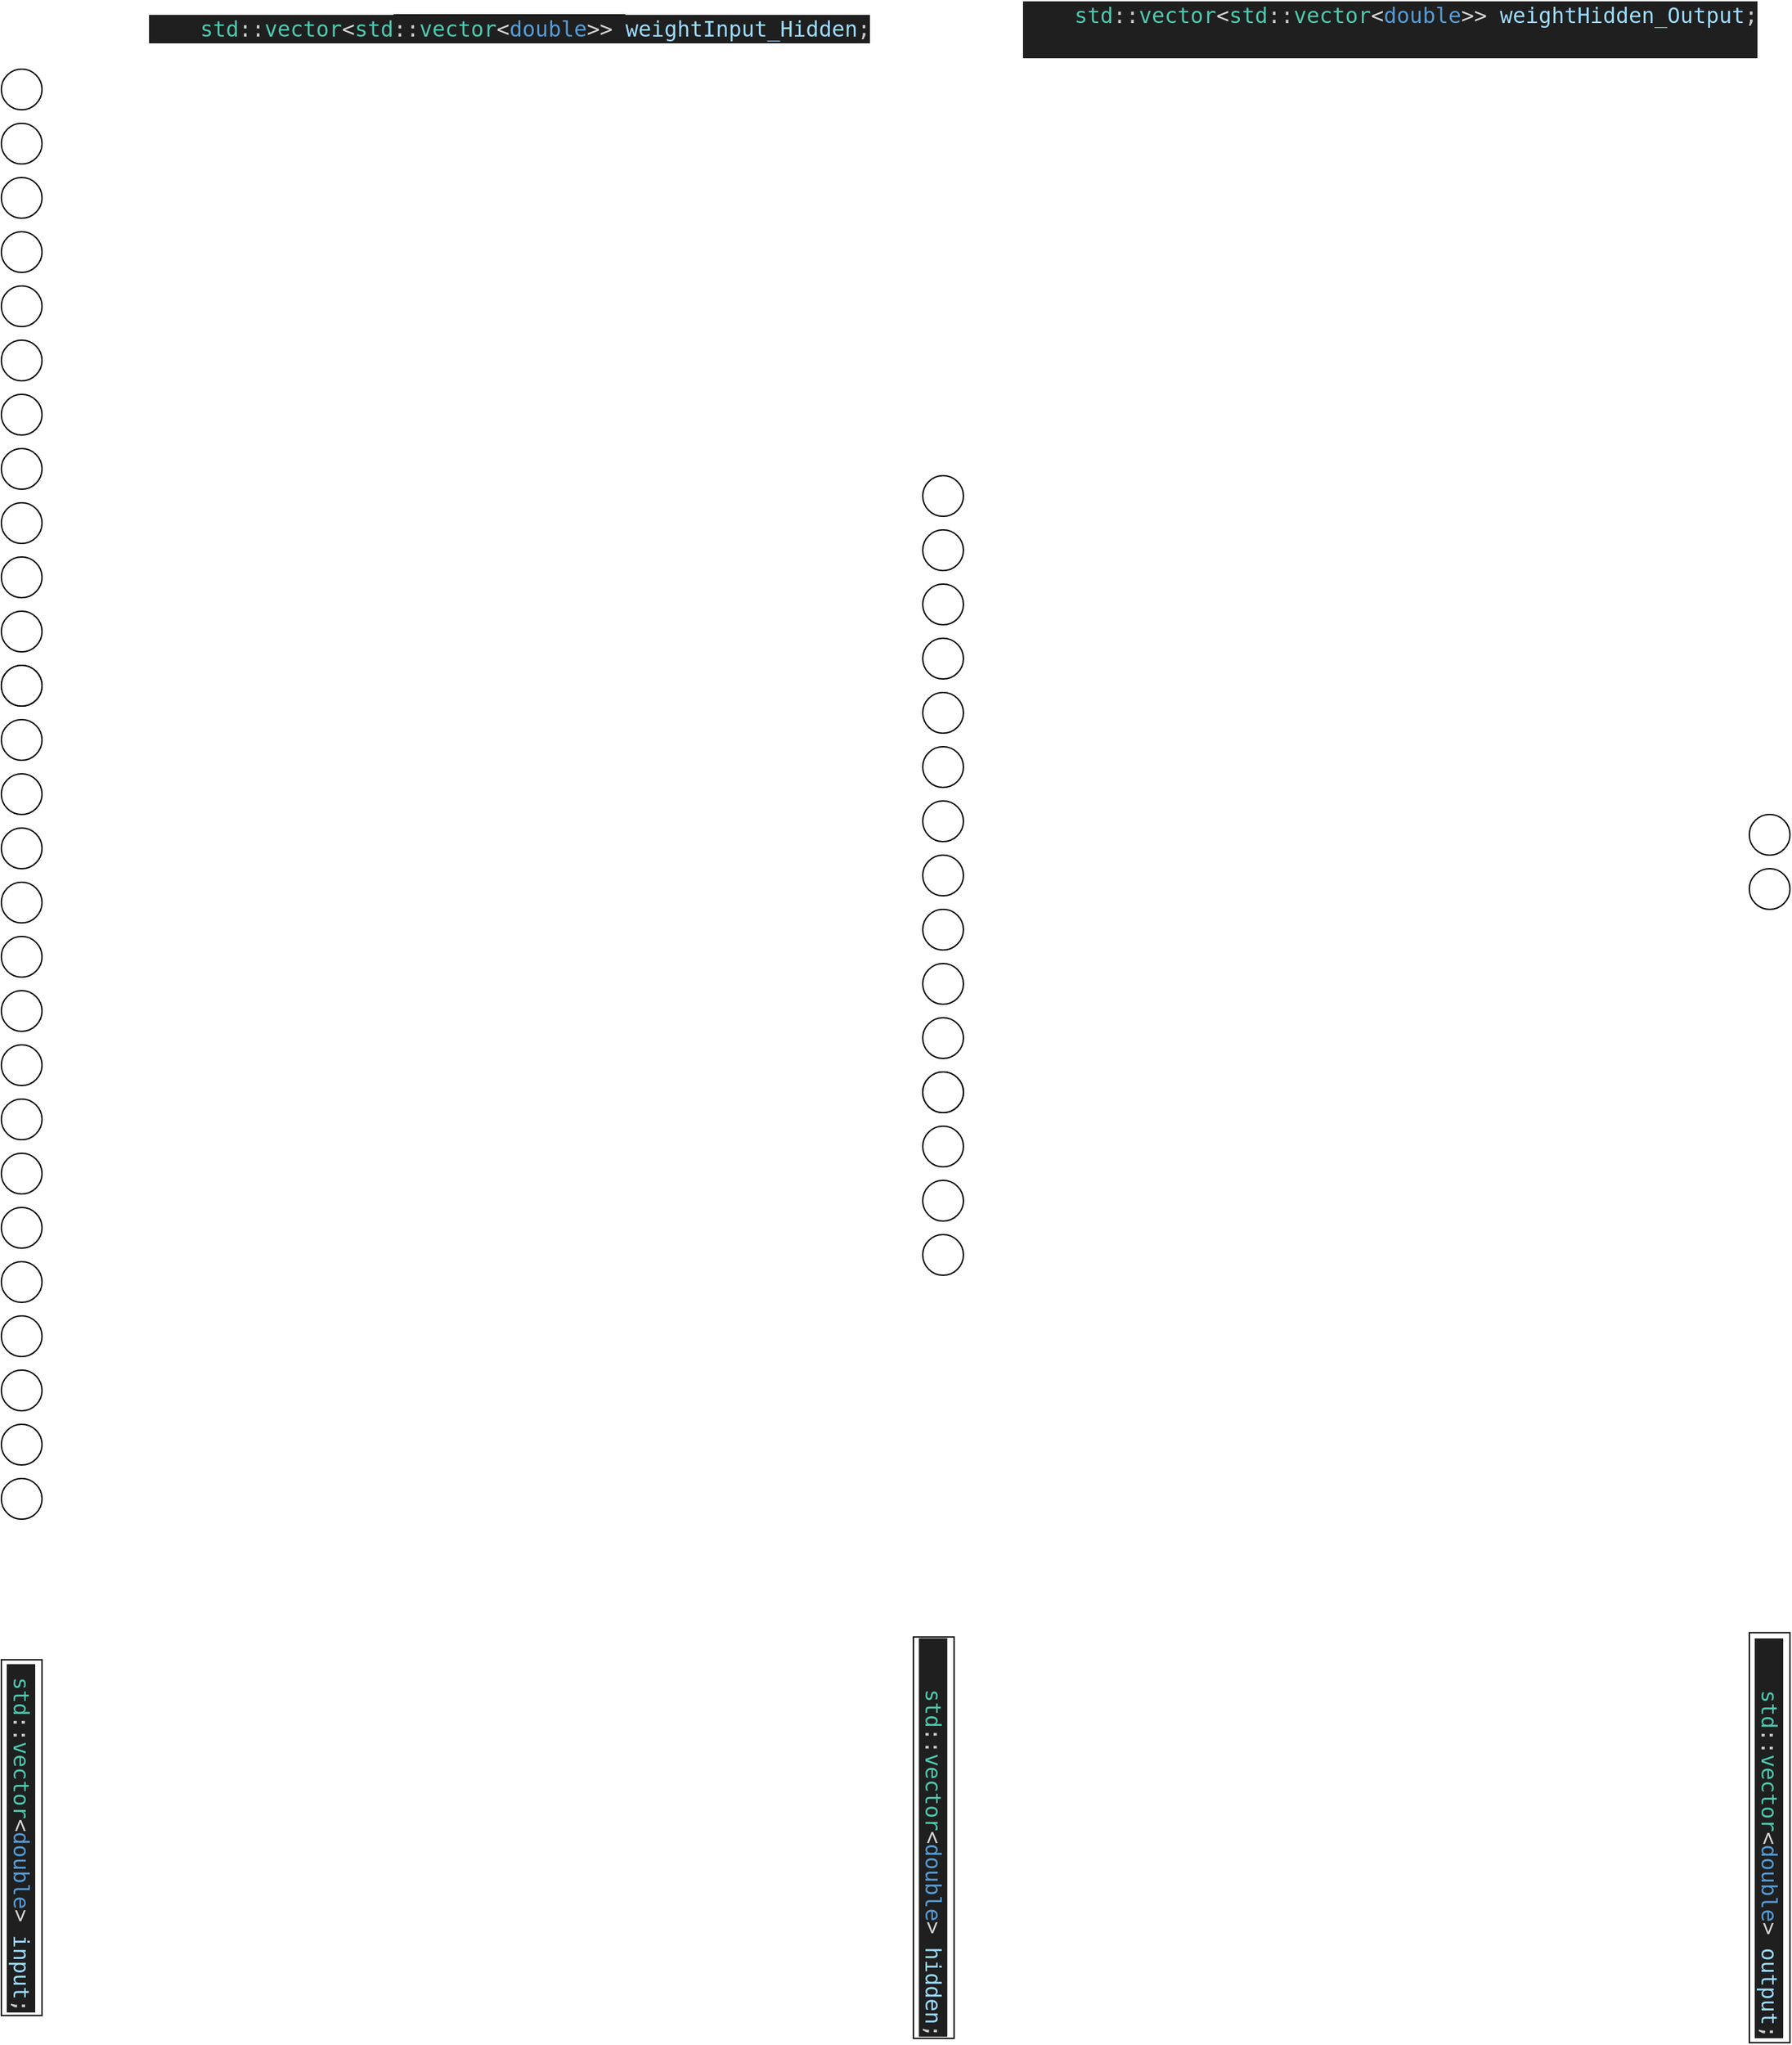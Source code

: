 <mxfile version="26.2.14">
  <diagram name="Page-1" id="_1b1k5R42vikk6GalNAn">
    <mxGraphModel dx="3565" dy="2990" grid="1" gridSize="10" guides="1" tooltips="1" connect="1" arrows="1" fold="1" page="1" pageScale="1" pageWidth="850" pageHeight="1100" math="0" shadow="0">
      <root>
        <mxCell id="0" />
        <mxCell id="1" parent="0" />
        <mxCell id="UFTa5E6cyiAc2rrb31NS-2" value="" style="ellipse;whiteSpace=wrap;html=1;aspect=fixed;" vertex="1" parent="1">
          <mxGeometry x="160" y="330" width="30" height="30" as="geometry" />
        </mxCell>
        <mxCell id="UFTa5E6cyiAc2rrb31NS-12" value="" style="ellipse;whiteSpace=wrap;html=1;aspect=fixed;" vertex="1" parent="1">
          <mxGeometry x="160" y="370" width="30" height="30" as="geometry" />
        </mxCell>
        <mxCell id="UFTa5E6cyiAc2rrb31NS-13" value="" style="ellipse;whiteSpace=wrap;html=1;aspect=fixed;" vertex="1" parent="1">
          <mxGeometry x="160" y="410" width="30" height="30" as="geometry" />
        </mxCell>
        <mxCell id="UFTa5E6cyiAc2rrb31NS-15" value="" style="ellipse;whiteSpace=wrap;html=1;aspect=fixed;" vertex="1" parent="1">
          <mxGeometry x="160" y="450" width="30" height="30" as="geometry" />
        </mxCell>
        <mxCell id="UFTa5E6cyiAc2rrb31NS-16" value="" style="ellipse;whiteSpace=wrap;html=1;aspect=fixed;" vertex="1" parent="1">
          <mxGeometry x="160" y="490" width="30" height="30" as="geometry" />
        </mxCell>
        <mxCell id="UFTa5E6cyiAc2rrb31NS-17" value="" style="ellipse;whiteSpace=wrap;html=1;aspect=fixed;" vertex="1" parent="1">
          <mxGeometry x="160" y="530" width="30" height="30" as="geometry" />
        </mxCell>
        <mxCell id="UFTa5E6cyiAc2rrb31NS-18" value="" style="ellipse;whiteSpace=wrap;html=1;aspect=fixed;" vertex="1" parent="1">
          <mxGeometry x="160" y="570" width="30" height="30" as="geometry" />
        </mxCell>
        <mxCell id="UFTa5E6cyiAc2rrb31NS-19" value="" style="ellipse;whiteSpace=wrap;html=1;aspect=fixed;" vertex="1" parent="1">
          <mxGeometry x="160" y="610" width="30" height="30" as="geometry" />
        </mxCell>
        <mxCell id="UFTa5E6cyiAc2rrb31NS-20" value="" style="ellipse;whiteSpace=wrap;html=1;aspect=fixed;" vertex="1" parent="1">
          <mxGeometry x="160" y="650" width="30" height="30" as="geometry" />
        </mxCell>
        <mxCell id="UFTa5E6cyiAc2rrb31NS-21" value="" style="ellipse;whiteSpace=wrap;html=1;aspect=fixed;" vertex="1" parent="1">
          <mxGeometry x="160" y="690" width="30" height="30" as="geometry" />
        </mxCell>
        <mxCell id="UFTa5E6cyiAc2rrb31NS-22" value="" style="ellipse;whiteSpace=wrap;html=1;aspect=fixed;" vertex="1" parent="1">
          <mxGeometry x="160" y="730" width="30" height="30" as="geometry" />
        </mxCell>
        <mxCell id="UFTa5E6cyiAc2rrb31NS-23" value="" style="ellipse;whiteSpace=wrap;html=1;aspect=fixed;" vertex="1" parent="1">
          <mxGeometry x="160" y="770" width="30" height="30" as="geometry" />
        </mxCell>
        <mxCell id="UFTa5E6cyiAc2rrb31NS-36" value="" style="ellipse;whiteSpace=wrap;html=1;aspect=fixed;" vertex="1" parent="1">
          <mxGeometry x="160" y="-110" width="30" height="30" as="geometry" />
        </mxCell>
        <mxCell id="UFTa5E6cyiAc2rrb31NS-37" value="" style="ellipse;whiteSpace=wrap;html=1;aspect=fixed;" vertex="1" parent="1">
          <mxGeometry x="160" y="-70" width="30" height="30" as="geometry" />
        </mxCell>
        <mxCell id="UFTa5E6cyiAc2rrb31NS-38" value="" style="ellipse;whiteSpace=wrap;html=1;aspect=fixed;" vertex="1" parent="1">
          <mxGeometry x="160" y="-30" width="30" height="30" as="geometry" />
        </mxCell>
        <mxCell id="UFTa5E6cyiAc2rrb31NS-39" value="" style="ellipse;whiteSpace=wrap;html=1;aspect=fixed;" vertex="1" parent="1">
          <mxGeometry x="160" y="10" width="30" height="30" as="geometry" />
        </mxCell>
        <mxCell id="UFTa5E6cyiAc2rrb31NS-40" value="" style="ellipse;whiteSpace=wrap;html=1;aspect=fixed;" vertex="1" parent="1">
          <mxGeometry x="160" y="50" width="30" height="30" as="geometry" />
        </mxCell>
        <mxCell id="UFTa5E6cyiAc2rrb31NS-41" value="" style="ellipse;whiteSpace=wrap;html=1;aspect=fixed;" vertex="1" parent="1">
          <mxGeometry x="160" y="90" width="30" height="30" as="geometry" />
        </mxCell>
        <mxCell id="UFTa5E6cyiAc2rrb31NS-42" value="" style="ellipse;whiteSpace=wrap;html=1;aspect=fixed;" vertex="1" parent="1">
          <mxGeometry x="160" y="130" width="30" height="30" as="geometry" />
        </mxCell>
        <mxCell id="UFTa5E6cyiAc2rrb31NS-43" value="" style="ellipse;whiteSpace=wrap;html=1;aspect=fixed;" vertex="1" parent="1">
          <mxGeometry x="160" y="170" width="30" height="30" as="geometry" />
        </mxCell>
        <mxCell id="UFTa5E6cyiAc2rrb31NS-44" value="" style="ellipse;whiteSpace=wrap;html=1;aspect=fixed;" vertex="1" parent="1">
          <mxGeometry x="160" y="210" width="30" height="30" as="geometry" />
        </mxCell>
        <mxCell id="UFTa5E6cyiAc2rrb31NS-45" value="" style="ellipse;whiteSpace=wrap;html=1;aspect=fixed;" vertex="1" parent="1">
          <mxGeometry x="160" y="250" width="30" height="30" as="geometry" />
        </mxCell>
        <mxCell id="UFTa5E6cyiAc2rrb31NS-46" value="" style="ellipse;whiteSpace=wrap;html=1;aspect=fixed;" vertex="1" parent="1">
          <mxGeometry x="160" y="290" width="30" height="30" as="geometry" />
        </mxCell>
        <mxCell id="UFTa5E6cyiAc2rrb31NS-47" value="" style="ellipse;whiteSpace=wrap;html=1;aspect=fixed;" vertex="1" parent="1">
          <mxGeometry x="160" y="330" width="30" height="30" as="geometry" />
        </mxCell>
        <mxCell id="UFTa5E6cyiAc2rrb31NS-52" value="" style="ellipse;whiteSpace=wrap;html=1;aspect=fixed;" vertex="1" parent="1">
          <mxGeometry x="160" y="810" width="30" height="30" as="geometry" />
        </mxCell>
        <mxCell id="UFTa5E6cyiAc2rrb31NS-53" value="" style="ellipse;whiteSpace=wrap;html=1;aspect=fixed;" vertex="1" parent="1">
          <mxGeometry x="160" y="850" width="30" height="30" as="geometry" />
        </mxCell>
        <mxCell id="UFTa5E6cyiAc2rrb31NS-54" value="" style="ellipse;whiteSpace=wrap;html=1;aspect=fixed;" vertex="1" parent="1">
          <mxGeometry x="160" y="890" width="30" height="30" as="geometry" />
        </mxCell>
        <mxCell id="UFTa5E6cyiAc2rrb31NS-55" value="" style="ellipse;whiteSpace=wrap;html=1;aspect=fixed;" vertex="1" parent="1">
          <mxGeometry x="160" y="930" width="30" height="30" as="geometry" />
        </mxCell>
        <mxCell id="UFTa5E6cyiAc2rrb31NS-58" value="" style="ellipse;whiteSpace=wrap;html=1;aspect=fixed;" vertex="1" parent="1">
          <mxGeometry x="840" y="630" width="30" height="30" as="geometry" />
        </mxCell>
        <mxCell id="UFTa5E6cyiAc2rrb31NS-59" value="" style="ellipse;whiteSpace=wrap;html=1;aspect=fixed;" vertex="1" parent="1">
          <mxGeometry x="840" y="670" width="30" height="30" as="geometry" />
        </mxCell>
        <mxCell id="UFTa5E6cyiAc2rrb31NS-60" value="" style="ellipse;whiteSpace=wrap;html=1;aspect=fixed;" vertex="1" parent="1">
          <mxGeometry x="840" y="710" width="30" height="30" as="geometry" />
        </mxCell>
        <mxCell id="UFTa5E6cyiAc2rrb31NS-61" value="" style="ellipse;whiteSpace=wrap;html=1;aspect=fixed;" vertex="1" parent="1">
          <mxGeometry x="840" y="750" width="30" height="30" as="geometry" />
        </mxCell>
        <mxCell id="UFTa5E6cyiAc2rrb31NS-62" value="" style="ellipse;whiteSpace=wrap;html=1;aspect=fixed;" vertex="1" parent="1">
          <mxGeometry x="840" y="190" width="30" height="30" as="geometry" />
        </mxCell>
        <mxCell id="UFTa5E6cyiAc2rrb31NS-63" value="" style="ellipse;whiteSpace=wrap;html=1;aspect=fixed;" vertex="1" parent="1">
          <mxGeometry x="840" y="230" width="30" height="30" as="geometry" />
        </mxCell>
        <mxCell id="UFTa5E6cyiAc2rrb31NS-64" value="" style="ellipse;whiteSpace=wrap;html=1;aspect=fixed;" vertex="1" parent="1">
          <mxGeometry x="840" y="270" width="30" height="30" as="geometry" />
        </mxCell>
        <mxCell id="UFTa5E6cyiAc2rrb31NS-65" value="" style="ellipse;whiteSpace=wrap;html=1;aspect=fixed;" vertex="1" parent="1">
          <mxGeometry x="840" y="310" width="30" height="30" as="geometry" />
        </mxCell>
        <mxCell id="UFTa5E6cyiAc2rrb31NS-66" value="" style="ellipse;whiteSpace=wrap;html=1;aspect=fixed;" vertex="1" parent="1">
          <mxGeometry x="840" y="350" width="30" height="30" as="geometry" />
        </mxCell>
        <mxCell id="UFTa5E6cyiAc2rrb31NS-67" value="" style="ellipse;whiteSpace=wrap;html=1;aspect=fixed;" vertex="1" parent="1">
          <mxGeometry x="840" y="390" width="30" height="30" as="geometry" />
        </mxCell>
        <mxCell id="UFTa5E6cyiAc2rrb31NS-68" value="" style="ellipse;whiteSpace=wrap;html=1;aspect=fixed;" vertex="1" parent="1">
          <mxGeometry x="840" y="430" width="30" height="30" as="geometry" />
        </mxCell>
        <mxCell id="UFTa5E6cyiAc2rrb31NS-69" value="" style="ellipse;whiteSpace=wrap;html=1;aspect=fixed;" vertex="1" parent="1">
          <mxGeometry x="840" y="470" width="30" height="30" as="geometry" />
        </mxCell>
        <mxCell id="UFTa5E6cyiAc2rrb31NS-70" value="" style="ellipse;whiteSpace=wrap;html=1;aspect=fixed;" vertex="1" parent="1">
          <mxGeometry x="840" y="510" width="30" height="30" as="geometry" />
        </mxCell>
        <mxCell id="UFTa5E6cyiAc2rrb31NS-71" value="" style="ellipse;whiteSpace=wrap;html=1;aspect=fixed;" vertex="1" parent="1">
          <mxGeometry x="840" y="550" width="30" height="30" as="geometry" />
        </mxCell>
        <mxCell id="UFTa5E6cyiAc2rrb31NS-72" value="" style="ellipse;whiteSpace=wrap;html=1;aspect=fixed;" vertex="1" parent="1">
          <mxGeometry x="840" y="590" width="30" height="30" as="geometry" />
        </mxCell>
        <mxCell id="UFTa5E6cyiAc2rrb31NS-73" value="" style="ellipse;whiteSpace=wrap;html=1;aspect=fixed;" vertex="1" parent="1">
          <mxGeometry x="840" y="630" width="30" height="30" as="geometry" />
        </mxCell>
        <mxCell id="UFTa5E6cyiAc2rrb31NS-74" value="" style="ellipse;whiteSpace=wrap;html=1;aspect=fixed;" vertex="1" parent="1">
          <mxGeometry x="1450" y="440" width="30" height="30" as="geometry" />
        </mxCell>
        <mxCell id="UFTa5E6cyiAc2rrb31NS-75" value="" style="ellipse;whiteSpace=wrap;html=1;aspect=fixed;" vertex="1" parent="1">
          <mxGeometry x="1450" y="480" width="30" height="30" as="geometry" />
        </mxCell>
        <mxCell id="UFTa5E6cyiAc2rrb31NS-76" value="&lt;div style=&quot;color: rgb(204, 204, 204); background-color: rgb(31, 31, 31); font-family: &amp;quot;Droid Sans Mono&amp;quot;, &amp;quot;monospace&amp;quot;, monospace; font-size: 15.8px; line-height: 21px; white-space: pre;&quot;&gt; &lt;span style=&quot;color: #4ec9b0;&quot;&gt;std&lt;/span&gt;::&lt;span style=&quot;color: #4ec9b0;&quot;&gt;vector&lt;/span&gt;&lt;span style=&quot;color: #d4d4d4;&quot;&gt;&amp;lt;&lt;/span&gt;&lt;span style=&quot;color: #569cd6;&quot;&gt;double&lt;/span&gt;&lt;span style=&quot;color: #d4d4d4;&quot;&gt;&amp;gt;&lt;/span&gt; &lt;span style=&quot;color: #9cdcfe;&quot;&gt;input&lt;/span&gt;;&lt;/div&gt;" style="rounded=0;whiteSpace=wrap;html=1;rotation=90;" vertex="1" parent="1">
          <mxGeometry x="43.75" y="1180" width="262.5" height="30" as="geometry" />
        </mxCell>
        <mxCell id="UFTa5E6cyiAc2rrb31NS-77" value="&lt;div style=&quot;color: rgb(204, 204, 204); background-color: rgb(31, 31, 31); font-family: &amp;quot;Droid Sans Mono&amp;quot;, &amp;quot;monospace&amp;quot;, monospace; font-size: 15.8px; line-height: 21px; white-space: pre;&quot;&gt;&lt;div style=&quot;color: rgb(204, 204, 204); background-color: rgb(31, 31, 31); font-size: 15.8px; line-height: 21px;&quot;&gt;&lt;div&gt;    &lt;span style=&quot;color: #4ec9b0;&quot;&gt;std&lt;/span&gt;::&lt;span style=&quot;color: #4ec9b0;&quot;&gt;vector&lt;/span&gt;&lt;span style=&quot;color: #d4d4d4;&quot;&gt;&amp;lt;&lt;/span&gt;&lt;span style=&quot;color: #569cd6;&quot;&gt;double&lt;/span&gt;&lt;span style=&quot;color: #d4d4d4;&quot;&gt;&amp;gt;&lt;/span&gt; &lt;span style=&quot;color: #9cdcfe;&quot;&gt;hidden&lt;/span&gt;;&lt;/div&gt;&lt;div&gt;&lt;/div&gt;&lt;/div&gt;&lt;/div&gt;" style="rounded=0;whiteSpace=wrap;html=1;rotation=90;" vertex="1" parent="1">
          <mxGeometry x="700" y="1180" width="296.25" height="30" as="geometry" />
        </mxCell>
        <mxCell id="UFTa5E6cyiAc2rrb31NS-78" value="&lt;div style=&quot;color: rgb(204, 204, 204); background-color: rgb(31, 31, 31); font-family: &amp;quot;Droid Sans Mono&amp;quot;, &amp;quot;monospace&amp;quot;, monospace; font-size: 15.8px; line-height: 21px; white-space: pre;&quot;&gt;&lt;div style=&quot;color: rgb(204, 204, 204); background-color: rgb(31, 31, 31); font-size: 15.8px; line-height: 21px;&quot;&gt;&lt;div&gt;&lt;div style=&quot;color: rgb(204, 204, 204); background-color: rgb(31, 31, 31); font-size: 15.8px; line-height: 21px;&quot;&gt;&lt;div&gt;    &lt;span style=&quot;color: rgb(78, 201, 176);&quot;&gt;std&lt;/span&gt;::&lt;span style=&quot;color: rgb(78, 201, 176);&quot;&gt;vector&lt;/span&gt;&lt;span style=&quot;color: rgb(212, 212, 212);&quot;&gt;&amp;lt;&lt;/span&gt;&lt;span style=&quot;color: rgb(86, 156, 214);&quot;&gt;double&lt;/span&gt;&lt;span style=&quot;color: rgb(212, 212, 212);&quot;&gt;&amp;gt;&lt;/span&gt; &lt;span style=&quot;color: rgb(156, 220, 254);&quot;&gt;output&lt;/span&gt;;&lt;/div&gt;&lt;/div&gt;&lt;/div&gt;&lt;div&gt;&lt;/div&gt;&lt;/div&gt;&lt;/div&gt;" style="rounded=0;whiteSpace=wrap;html=1;rotation=90;" vertex="1" parent="1">
          <mxGeometry x="1313.75" y="1180" width="302.5" height="30" as="geometry" />
        </mxCell>
        <mxCell id="UFTa5E6cyiAc2rrb31NS-79" value="&lt;div style=&quot;color: rgb(204, 204, 204); background-color: rgb(31, 31, 31); font-family: &amp;quot;Droid Sans Mono&amp;quot;, &amp;quot;monospace&amp;quot;, monospace; font-size: 15.8px; line-height: 21px; white-space: pre;&quot;&gt;&lt;div&gt;    &lt;span style=&quot;color: #4ec9b0;&quot;&gt;std&lt;/span&gt;::&lt;span style=&quot;color: #4ec9b0;&quot;&gt;vector&lt;/span&gt;&lt;span style=&quot;color: #d4d4d4;&quot;&gt;&amp;lt;&lt;/span&gt;&lt;span style=&quot;color: #4ec9b0;&quot;&gt;std&lt;/span&gt;::&lt;span style=&quot;color: #4ec9b0;&quot;&gt;vector&lt;/span&gt;&lt;span style=&quot;color: #d4d4d4;&quot;&gt;&amp;lt;&lt;/span&gt;&lt;span style=&quot;color: #569cd6;&quot;&gt;double&lt;/span&gt;&lt;span style=&quot;color: #d4d4d4;&quot;&gt;&amp;gt;&amp;gt;&lt;/span&gt; &lt;span style=&quot;color: #9cdcfe;&quot;&gt;weightInput_Hidden&lt;/span&gt;;&lt;/div&gt;&lt;div&gt;&lt;/div&gt;&lt;/div&gt;" style="rounded=0;whiteSpace=wrap;html=1;" vertex="1" parent="1">
          <mxGeometry x="450" y="-150" width="170" height="20" as="geometry" />
        </mxCell>
        <mxCell id="UFTa5E6cyiAc2rrb31NS-80" value="&lt;div style=&quot;color: rgb(204, 204, 204); background-color: rgb(31, 31, 31); font-family: &amp;quot;Droid Sans Mono&amp;quot;, &amp;quot;monospace&amp;quot;, monospace; font-size: 15.8px; line-height: 21px; white-space: pre;&quot;&gt;&lt;div&gt;&lt;div style=&quot;color: rgb(204, 204, 204); background-color: rgb(31, 31, 31); font-size: 15.8px; line-height: 21px;&quot;&gt;&lt;div&gt;    &lt;span style=&quot;color: #4ec9b0;&quot;&gt;std&lt;/span&gt;::&lt;span style=&quot;color: #4ec9b0;&quot;&gt;vector&lt;/span&gt;&lt;span style=&quot;color: #d4d4d4;&quot;&gt;&amp;lt;&lt;/span&gt;&lt;span style=&quot;color: #4ec9b0;&quot;&gt;std&lt;/span&gt;::&lt;span style=&quot;color: #4ec9b0;&quot;&gt;vector&lt;/span&gt;&lt;span style=&quot;color: #d4d4d4;&quot;&gt;&amp;lt;&lt;/span&gt;&lt;span style=&quot;color: #569cd6;&quot;&gt;double&lt;/span&gt;&lt;span style=&quot;color: #d4d4d4;&quot;&gt;&amp;gt;&amp;gt;&lt;/span&gt; &lt;span style=&quot;color: #9cdcfe;&quot;&gt;weightHidden_Output&lt;/span&gt;;&lt;/div&gt;&lt;br&gt;&lt;/div&gt;&lt;/div&gt;&lt;div&gt;&lt;/div&gt;&lt;/div&gt;" style="rounded=0;whiteSpace=wrap;html=1;" vertex="1" parent="1">
          <mxGeometry x="1100" y="-150" width="170" height="20" as="geometry" />
        </mxCell>
      </root>
    </mxGraphModel>
  </diagram>
</mxfile>
